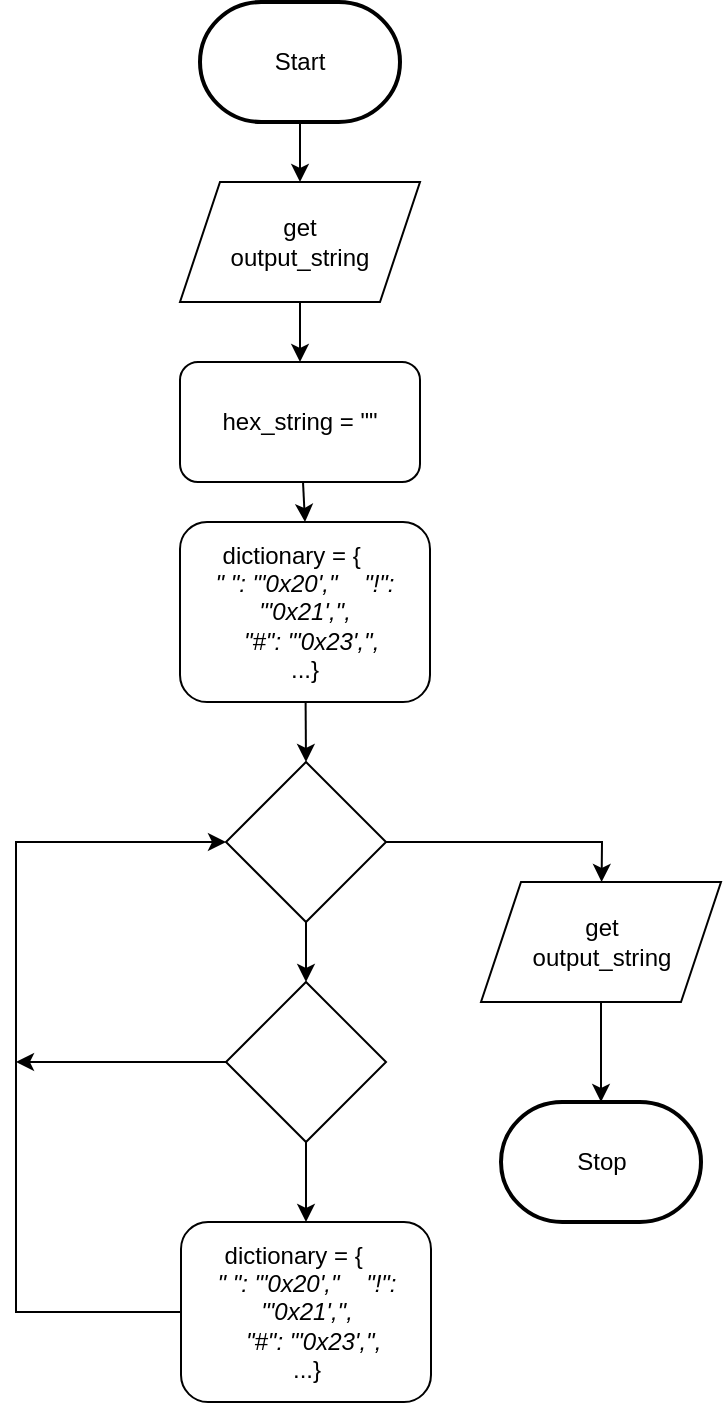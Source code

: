 <mxfile>
    <diagram id="SI7tuCP2dQLLvXjDpIHG" name="Page-1">
        <mxGraphModel dx="1074" dy="1918" grid="1" gridSize="10" guides="1" tooltips="1" connect="1" arrows="1" fold="1" page="1" pageScale="1" pageWidth="827" pageHeight="1169" math="0" shadow="0">
            <root>
                <mxCell id="0"/>
                <mxCell id="1" parent="0"/>
                <mxCell id="338" value="" style="edgeStyle=none;html=1;" edge="1" parent="1" source="3" target="335">
                    <mxGeometry relative="1" as="geometry"/>
                </mxCell>
                <mxCell id="3" value="Start" style="strokeWidth=2;html=1;shape=mxgraph.flowchart.terminator;whiteSpace=wrap;" parent="1" vertex="1">
                    <mxGeometry x="375" y="-1130" width="100" height="60" as="geometry"/>
                </mxCell>
                <mxCell id="10" value="Stop" style="strokeWidth=2;html=1;shape=mxgraph.flowchart.terminator;whiteSpace=wrap;rounded=1;" parent="1" vertex="1">
                    <mxGeometry x="525.5" y="-580" width="100" height="60" as="geometry"/>
                </mxCell>
                <mxCell id="345" style="edgeStyle=none;html=1;entryX=0.5;entryY=0;entryDx=0;entryDy=0;" edge="1" parent="1" source="335" target="340">
                    <mxGeometry relative="1" as="geometry"/>
                </mxCell>
                <mxCell id="335" value="get&lt;br&gt;output_string" style="shape=parallelogram;perimeter=parallelogramPerimeter;whiteSpace=wrap;html=1;fixedSize=1;" vertex="1" parent="1">
                    <mxGeometry x="365" y="-1040" width="120" height="60" as="geometry"/>
                </mxCell>
                <mxCell id="346" style="edgeStyle=none;html=1;entryX=0.5;entryY=0;entryDx=0;entryDy=0;" edge="1" parent="1" source="340" target="341">
                    <mxGeometry relative="1" as="geometry"/>
                </mxCell>
                <mxCell id="340" value="hex_string = &quot;&quot;" style="rounded=1;whiteSpace=wrap;html=1;" vertex="1" parent="1">
                    <mxGeometry x="365" y="-950" width="120" height="60" as="geometry"/>
                </mxCell>
                <mxCell id="359" style="edgeStyle=none;rounded=0;html=1;entryX=0.5;entryY=0;entryDx=0;entryDy=0;fontSize=12;fontColor=#000000;" edge="1" parent="1" source="341" target="348">
                    <mxGeometry relative="1" as="geometry"/>
                </mxCell>
                <mxCell id="341" value="dictionary = {&lt;span id=&quot;docs-internal-guid-b75843a7-7fff-7cbb-28d7-b7b11e7af5f2&quot;&gt;&lt;span style=&quot;font-family: &amp;#34;consolas&amp;#34; , sans-serif ; font-style: italic ; vertical-align: baseline&quot;&gt;&amp;nbsp; &amp;nbsp;&amp;nbsp;&lt;br&gt;&lt;/span&gt;&lt;span style=&quot;font-family: &amp;#34;consolas&amp;#34; , sans-serif ; font-style: italic ; vertical-align: baseline&quot;&gt;&quot; &quot;&lt;/span&gt;&lt;span style=&quot;font-family: &amp;#34;consolas&amp;#34; , sans-serif ; font-style: italic ; vertical-align: baseline&quot;&gt;: &lt;/span&gt;&lt;span style=&quot;font-family: &amp;#34;consolas&amp;#34; , sans-serif ; font-style: italic ; vertical-align: baseline&quot;&gt;&quot;'0x20',&quot;&lt;/span&gt;&lt;span style=&quot;font-family: &amp;#34;consolas&amp;#34; , sans-serif ; font-style: italic ; vertical-align: baseline&quot;&gt;&amp;nbsp; &amp;nbsp;&amp;nbsp;&lt;/span&gt;&lt;span style=&quot;font-family: &amp;#34;consolas&amp;#34; , sans-serif ; font-style: italic ; vertical-align: baseline&quot;&gt;&quot;!&quot;&lt;/span&gt;&lt;span style=&quot;font-family: &amp;#34;consolas&amp;#34; , sans-serif ; font-style: italic ; vertical-align: baseline&quot;&gt;: &lt;/span&gt;&lt;span style=&quot;font-family: &amp;#34;consolas&amp;#34; , sans-serif ; font-style: italic ; vertical-align: baseline&quot;&gt;&quot;'0x21',&quot;&lt;/span&gt;&lt;span style=&quot;font-family: &amp;#34;consolas&amp;#34; , sans-serif ; font-style: italic ; vertical-align: baseline&quot;&gt;,&lt;/span&gt;&lt;span style=&quot;font-family: &amp;#34;consolas&amp;#34; , sans-serif ; font-style: italic ; vertical-align: baseline&quot;&gt;&lt;br&gt;&lt;/span&gt;&lt;span style=&quot;font-family: &amp;#34;consolas&amp;#34; , sans-serif ; font-style: italic ; vertical-align: baseline&quot;&gt;&amp;nbsp; &lt;/span&gt;&lt;span style=&quot;font-family: &amp;#34;consolas&amp;#34; , sans-serif ; font-style: italic ; vertical-align: baseline&quot;&gt;&quot;#&quot;&lt;/span&gt;&lt;span style=&quot;font-family: &amp;#34;consolas&amp;#34; , sans-serif ; font-style: italic ; vertical-align: baseline&quot;&gt;: &lt;/span&gt;&lt;span style=&quot;font-family: &amp;#34;consolas&amp;#34; , sans-serif ; font-style: italic ; vertical-align: baseline&quot;&gt;&quot;'0x23',&quot;&lt;/span&gt;&lt;span style=&quot;font-family: &amp;#34;consolas&amp;#34; , sans-serif ; font-style: italic ; vertical-align: baseline&quot;&gt;,&lt;br&gt;&lt;/span&gt;&lt;/span&gt;...}" style="rounded=1;whiteSpace=wrap;html=1;" vertex="1" parent="1">
                    <mxGeometry x="365" y="-870" width="125" height="90" as="geometry"/>
                </mxCell>
                <mxCell id="352" value="" style="edgeStyle=none;html=1;fontSize=12;fontColor=#000000;rounded=0;" edge="1" parent="1" source="348" target="350">
                    <mxGeometry relative="1" as="geometry">
                        <Array as="points">
                            <mxPoint x="576" y="-710"/>
                        </Array>
                    </mxGeometry>
                </mxCell>
                <mxCell id="357" style="edgeStyle=none;rounded=0;html=1;entryX=0.5;entryY=0;entryDx=0;entryDy=0;fontSize=12;fontColor=#000000;" edge="1" parent="1" source="348" target="349">
                    <mxGeometry relative="1" as="geometry"/>
                </mxCell>
                <mxCell id="348" value="" style="rhombus;whiteSpace=wrap;html=1;labelBackgroundColor=none;fontSize=12;fontColor=#000000;" vertex="1" parent="1">
                    <mxGeometry x="388" y="-750" width="80" height="80" as="geometry"/>
                </mxCell>
                <mxCell id="356" style="edgeStyle=none;rounded=0;html=1;fontSize=12;fontColor=#000000;" edge="1" parent="1" source="349">
                    <mxGeometry relative="1" as="geometry">
                        <mxPoint x="283" y="-600" as="targetPoint"/>
                    </mxGeometry>
                </mxCell>
                <mxCell id="358" style="edgeStyle=none;rounded=0;html=1;entryX=0.5;entryY=0;entryDx=0;entryDy=0;fontSize=12;fontColor=#000000;" edge="1" parent="1" source="349" target="351">
                    <mxGeometry relative="1" as="geometry"/>
                </mxCell>
                <mxCell id="349" value="" style="rhombus;whiteSpace=wrap;html=1;labelBackgroundColor=none;fontSize=12;fontColor=#000000;" vertex="1" parent="1">
                    <mxGeometry x="388" y="-640" width="80" height="80" as="geometry"/>
                </mxCell>
                <mxCell id="353" value="" style="edgeStyle=none;rounded=0;html=1;fontSize=12;fontColor=#000000;" edge="1" parent="1" source="350" target="10">
                    <mxGeometry relative="1" as="geometry"/>
                </mxCell>
                <mxCell id="350" value="get&lt;br&gt;output_string" style="shape=parallelogram;perimeter=parallelogramPerimeter;whiteSpace=wrap;html=1;fixedSize=1;" vertex="1" parent="1">
                    <mxGeometry x="515.5" y="-690" width="120" height="60" as="geometry"/>
                </mxCell>
                <mxCell id="355" style="edgeStyle=none;rounded=0;html=1;entryX=0;entryY=0.5;entryDx=0;entryDy=0;fontSize=12;fontColor=#000000;" edge="1" parent="1" source="351" target="348">
                    <mxGeometry relative="1" as="geometry">
                        <Array as="points">
                            <mxPoint x="283" y="-475"/>
                            <mxPoint x="283" y="-710"/>
                        </Array>
                    </mxGeometry>
                </mxCell>
                <mxCell id="351" value="dictionary = {&lt;span id=&quot;docs-internal-guid-b75843a7-7fff-7cbb-28d7-b7b11e7af5f2&quot;&gt;&lt;span style=&quot;font-family: &amp;#34;consolas&amp;#34; , sans-serif ; font-style: italic ; vertical-align: baseline&quot;&gt;&amp;nbsp; &amp;nbsp;&amp;nbsp;&lt;br&gt;&lt;/span&gt;&lt;span style=&quot;font-family: &amp;#34;consolas&amp;#34; , sans-serif ; font-style: italic ; vertical-align: baseline&quot;&gt;&quot; &quot;&lt;/span&gt;&lt;span style=&quot;font-family: &amp;#34;consolas&amp;#34; , sans-serif ; font-style: italic ; vertical-align: baseline&quot;&gt;: &lt;/span&gt;&lt;span style=&quot;font-family: &amp;#34;consolas&amp;#34; , sans-serif ; font-style: italic ; vertical-align: baseline&quot;&gt;&quot;'0x20',&quot;&lt;/span&gt;&lt;span style=&quot;font-family: &amp;#34;consolas&amp;#34; , sans-serif ; font-style: italic ; vertical-align: baseline&quot;&gt;&amp;nbsp; &amp;nbsp;&amp;nbsp;&lt;/span&gt;&lt;span style=&quot;font-family: &amp;#34;consolas&amp;#34; , sans-serif ; font-style: italic ; vertical-align: baseline&quot;&gt;&quot;!&quot;&lt;/span&gt;&lt;span style=&quot;font-family: &amp;#34;consolas&amp;#34; , sans-serif ; font-style: italic ; vertical-align: baseline&quot;&gt;: &lt;/span&gt;&lt;span style=&quot;font-family: &amp;#34;consolas&amp;#34; , sans-serif ; font-style: italic ; vertical-align: baseline&quot;&gt;&quot;'0x21',&quot;&lt;/span&gt;&lt;span style=&quot;font-family: &amp;#34;consolas&amp;#34; , sans-serif ; font-style: italic ; vertical-align: baseline&quot;&gt;,&lt;/span&gt;&lt;span style=&quot;font-family: &amp;#34;consolas&amp;#34; , sans-serif ; font-style: italic ; vertical-align: baseline&quot;&gt;&lt;br&gt;&lt;/span&gt;&lt;span style=&quot;font-family: &amp;#34;consolas&amp;#34; , sans-serif ; font-style: italic ; vertical-align: baseline&quot;&gt;&amp;nbsp; &lt;/span&gt;&lt;span style=&quot;font-family: &amp;#34;consolas&amp;#34; , sans-serif ; font-style: italic ; vertical-align: baseline&quot;&gt;&quot;#&quot;&lt;/span&gt;&lt;span style=&quot;font-family: &amp;#34;consolas&amp;#34; , sans-serif ; font-style: italic ; vertical-align: baseline&quot;&gt;: &lt;/span&gt;&lt;span style=&quot;font-family: &amp;#34;consolas&amp;#34; , sans-serif ; font-style: italic ; vertical-align: baseline&quot;&gt;&quot;'0x23',&quot;&lt;/span&gt;&lt;span style=&quot;font-family: &amp;#34;consolas&amp;#34; , sans-serif ; font-style: italic ; vertical-align: baseline&quot;&gt;,&lt;br&gt;&lt;/span&gt;&lt;/span&gt;...}" style="rounded=1;whiteSpace=wrap;html=1;" vertex="1" parent="1">
                    <mxGeometry x="365.5" y="-520" width="125" height="90" as="geometry"/>
                </mxCell>
            </root>
        </mxGraphModel>
    </diagram>
</mxfile>